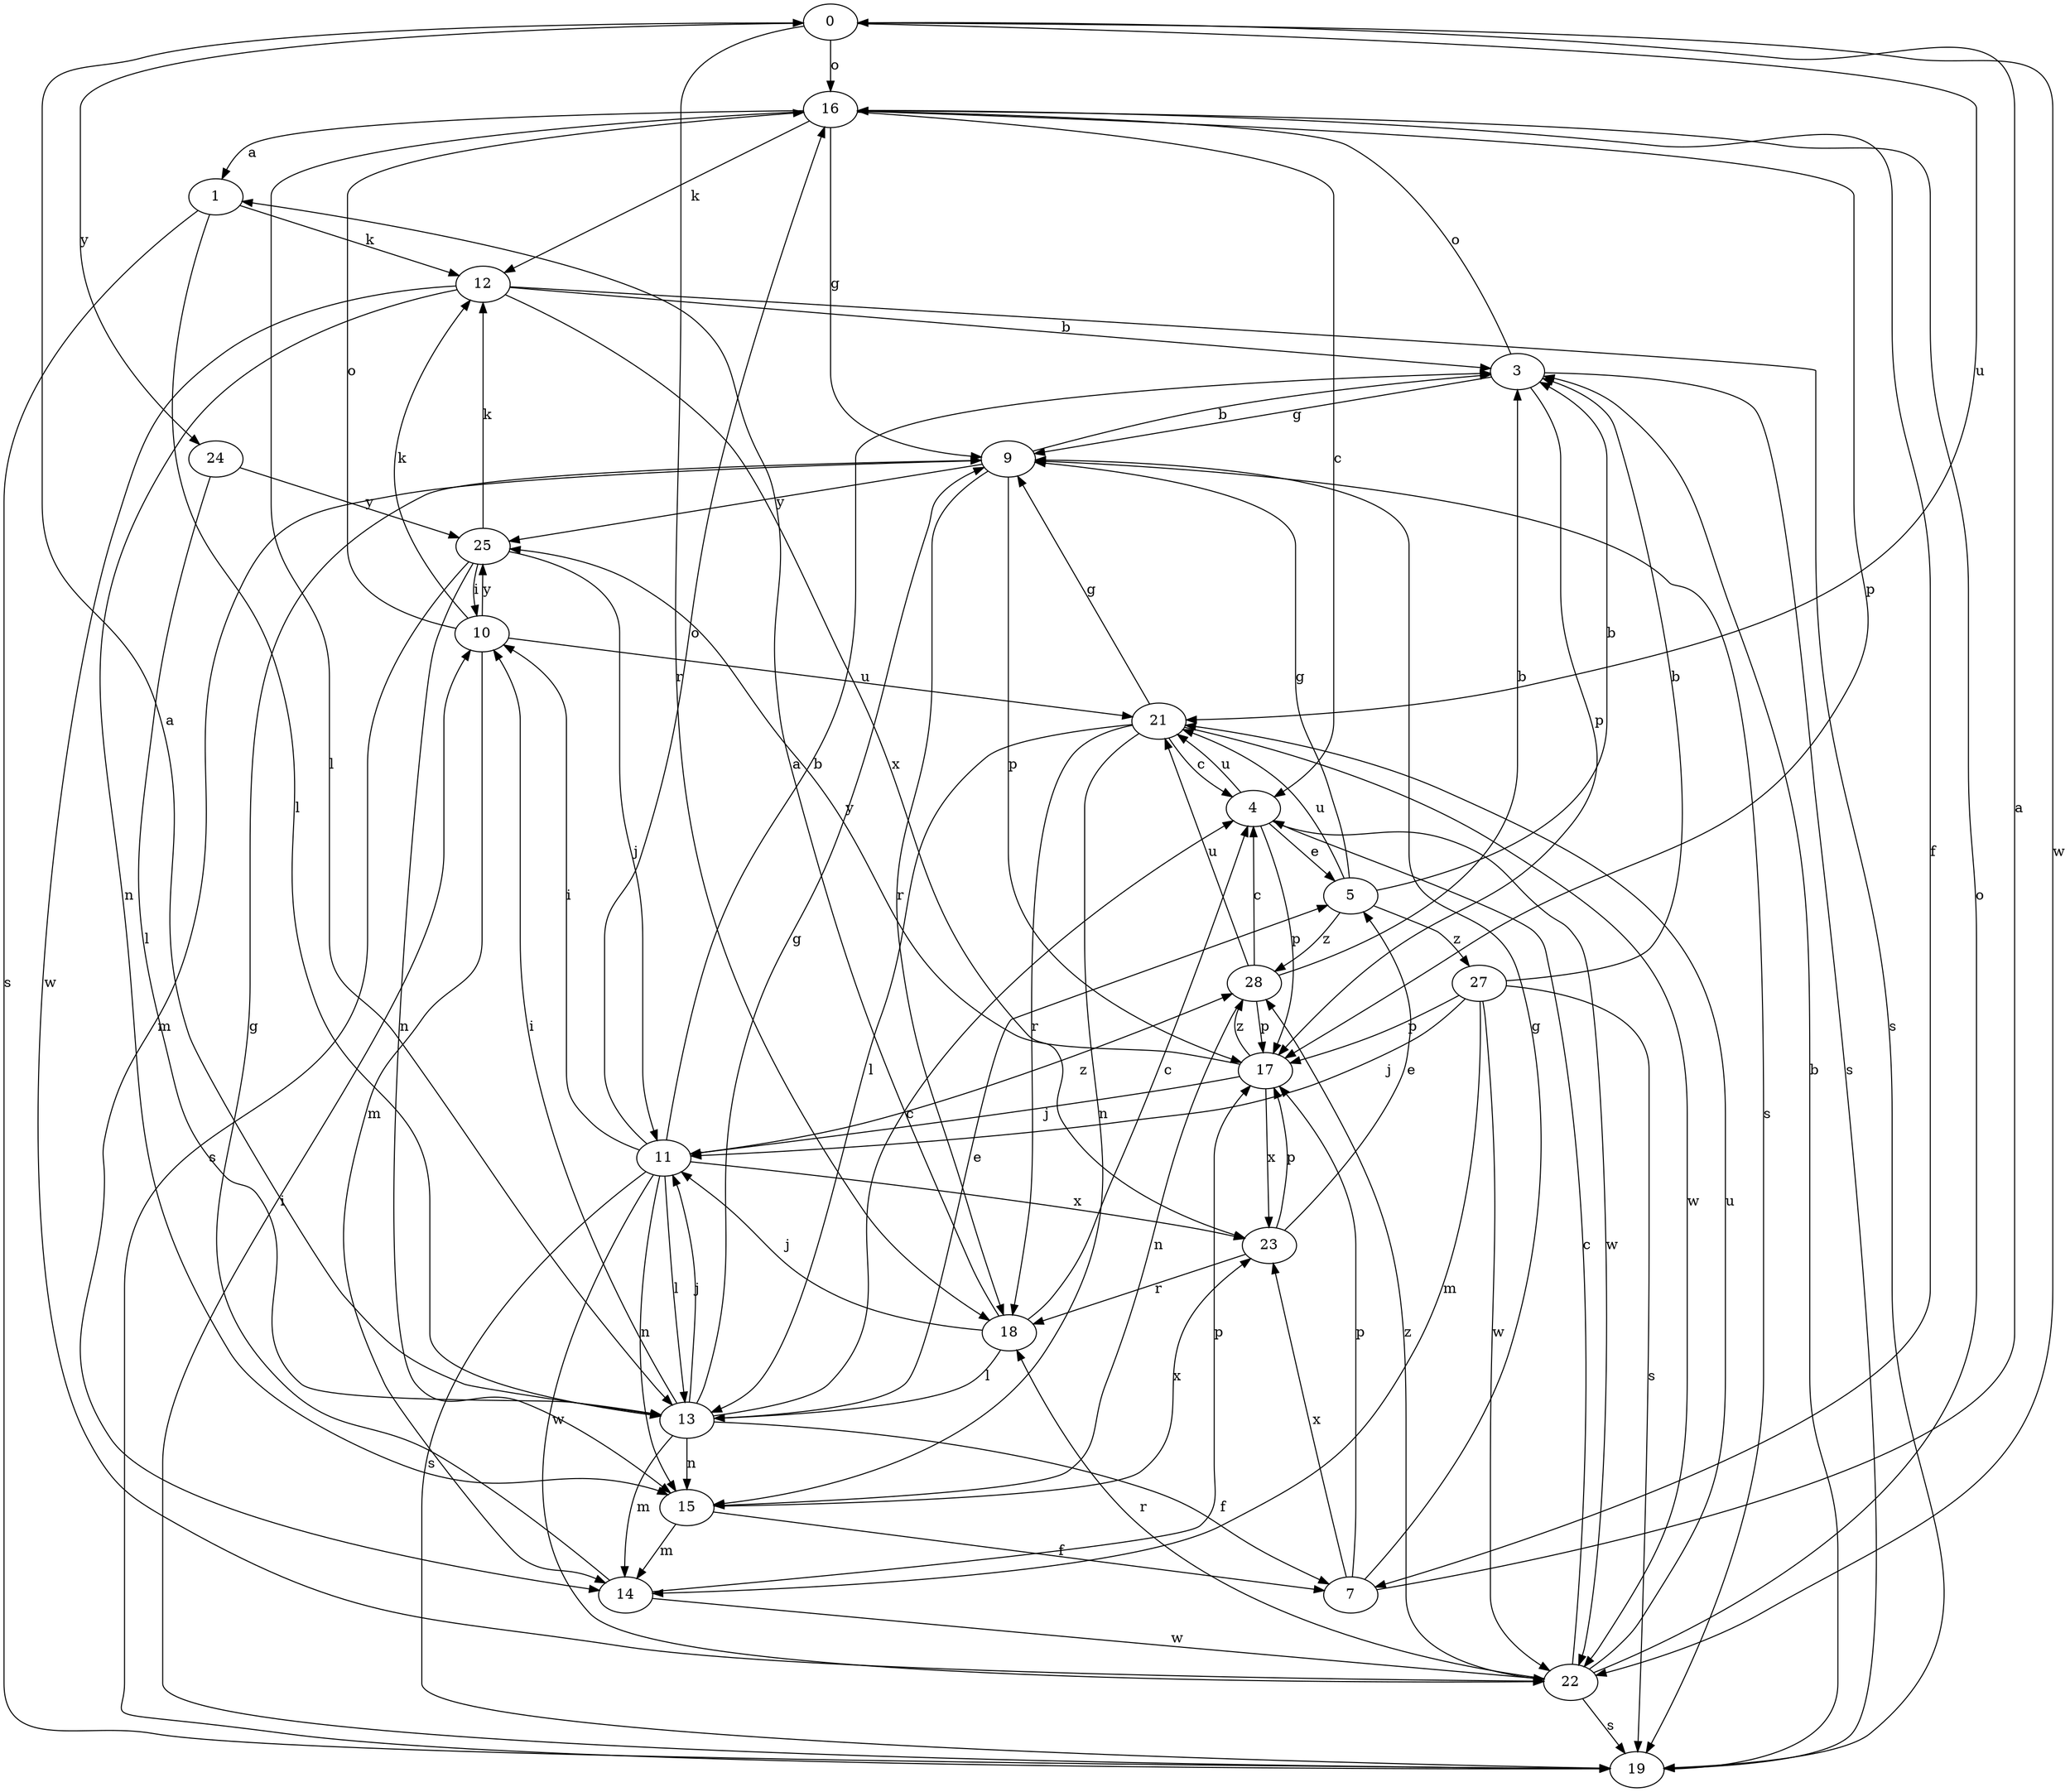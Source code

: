strict digraph  {
0;
1;
3;
4;
5;
7;
9;
10;
11;
12;
13;
14;
15;
16;
17;
18;
19;
21;
22;
23;
24;
25;
27;
28;
0 -> 16  [label=o];
0 -> 18  [label=r];
0 -> 21  [label=u];
0 -> 22  [label=w];
0 -> 24  [label=y];
1 -> 12  [label=k];
1 -> 13  [label=l];
1 -> 19  [label=s];
3 -> 9  [label=g];
3 -> 16  [label=o];
3 -> 17  [label=p];
3 -> 19  [label=s];
4 -> 5  [label=e];
4 -> 17  [label=p];
4 -> 21  [label=u];
4 -> 22  [label=w];
5 -> 3  [label=b];
5 -> 9  [label=g];
5 -> 21  [label=u];
5 -> 27  [label=z];
5 -> 28  [label=z];
7 -> 0  [label=a];
7 -> 9  [label=g];
7 -> 17  [label=p];
7 -> 23  [label=x];
9 -> 3  [label=b];
9 -> 14  [label=m];
9 -> 17  [label=p];
9 -> 18  [label=r];
9 -> 19  [label=s];
9 -> 25  [label=y];
10 -> 12  [label=k];
10 -> 14  [label=m];
10 -> 16  [label=o];
10 -> 21  [label=u];
10 -> 25  [label=y];
11 -> 3  [label=b];
11 -> 10  [label=i];
11 -> 13  [label=l];
11 -> 15  [label=n];
11 -> 16  [label=o];
11 -> 19  [label=s];
11 -> 22  [label=w];
11 -> 23  [label=x];
11 -> 28  [label=z];
12 -> 3  [label=b];
12 -> 15  [label=n];
12 -> 19  [label=s];
12 -> 22  [label=w];
12 -> 23  [label=x];
13 -> 0  [label=a];
13 -> 4  [label=c];
13 -> 5  [label=e];
13 -> 7  [label=f];
13 -> 9  [label=g];
13 -> 10  [label=i];
13 -> 11  [label=j];
13 -> 14  [label=m];
13 -> 15  [label=n];
14 -> 9  [label=g];
14 -> 17  [label=p];
14 -> 22  [label=w];
15 -> 7  [label=f];
15 -> 14  [label=m];
15 -> 23  [label=x];
16 -> 1  [label=a];
16 -> 4  [label=c];
16 -> 7  [label=f];
16 -> 9  [label=g];
16 -> 12  [label=k];
16 -> 13  [label=l];
16 -> 17  [label=p];
17 -> 11  [label=j];
17 -> 23  [label=x];
17 -> 25  [label=y];
17 -> 28  [label=z];
18 -> 1  [label=a];
18 -> 4  [label=c];
18 -> 11  [label=j];
18 -> 13  [label=l];
19 -> 3  [label=b];
19 -> 10  [label=i];
21 -> 4  [label=c];
21 -> 9  [label=g];
21 -> 13  [label=l];
21 -> 15  [label=n];
21 -> 18  [label=r];
21 -> 22  [label=w];
22 -> 4  [label=c];
22 -> 16  [label=o];
22 -> 18  [label=r];
22 -> 19  [label=s];
22 -> 21  [label=u];
22 -> 28  [label=z];
23 -> 5  [label=e];
23 -> 17  [label=p];
23 -> 18  [label=r];
24 -> 13  [label=l];
24 -> 25  [label=y];
25 -> 10  [label=i];
25 -> 11  [label=j];
25 -> 12  [label=k];
25 -> 15  [label=n];
25 -> 19  [label=s];
27 -> 3  [label=b];
27 -> 11  [label=j];
27 -> 14  [label=m];
27 -> 17  [label=p];
27 -> 19  [label=s];
27 -> 22  [label=w];
28 -> 3  [label=b];
28 -> 4  [label=c];
28 -> 15  [label=n];
28 -> 17  [label=p];
28 -> 21  [label=u];
}
